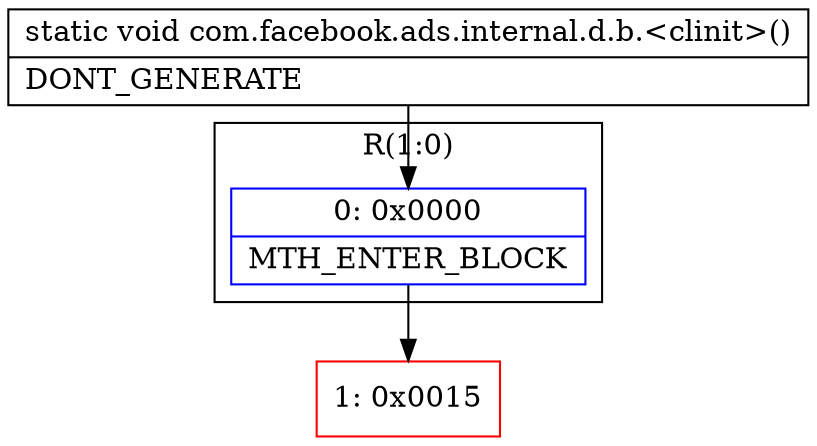 digraph "CFG forcom.facebook.ads.internal.d.b.\<clinit\>()V" {
subgraph cluster_Region_1643962220 {
label = "R(1:0)";
node [shape=record,color=blue];
Node_0 [shape=record,label="{0\:\ 0x0000|MTH_ENTER_BLOCK\l}"];
}
Node_1 [shape=record,color=red,label="{1\:\ 0x0015}"];
MethodNode[shape=record,label="{static void com.facebook.ads.internal.d.b.\<clinit\>()  | DONT_GENERATE\l}"];
MethodNode -> Node_0;
Node_0 -> Node_1;
}


